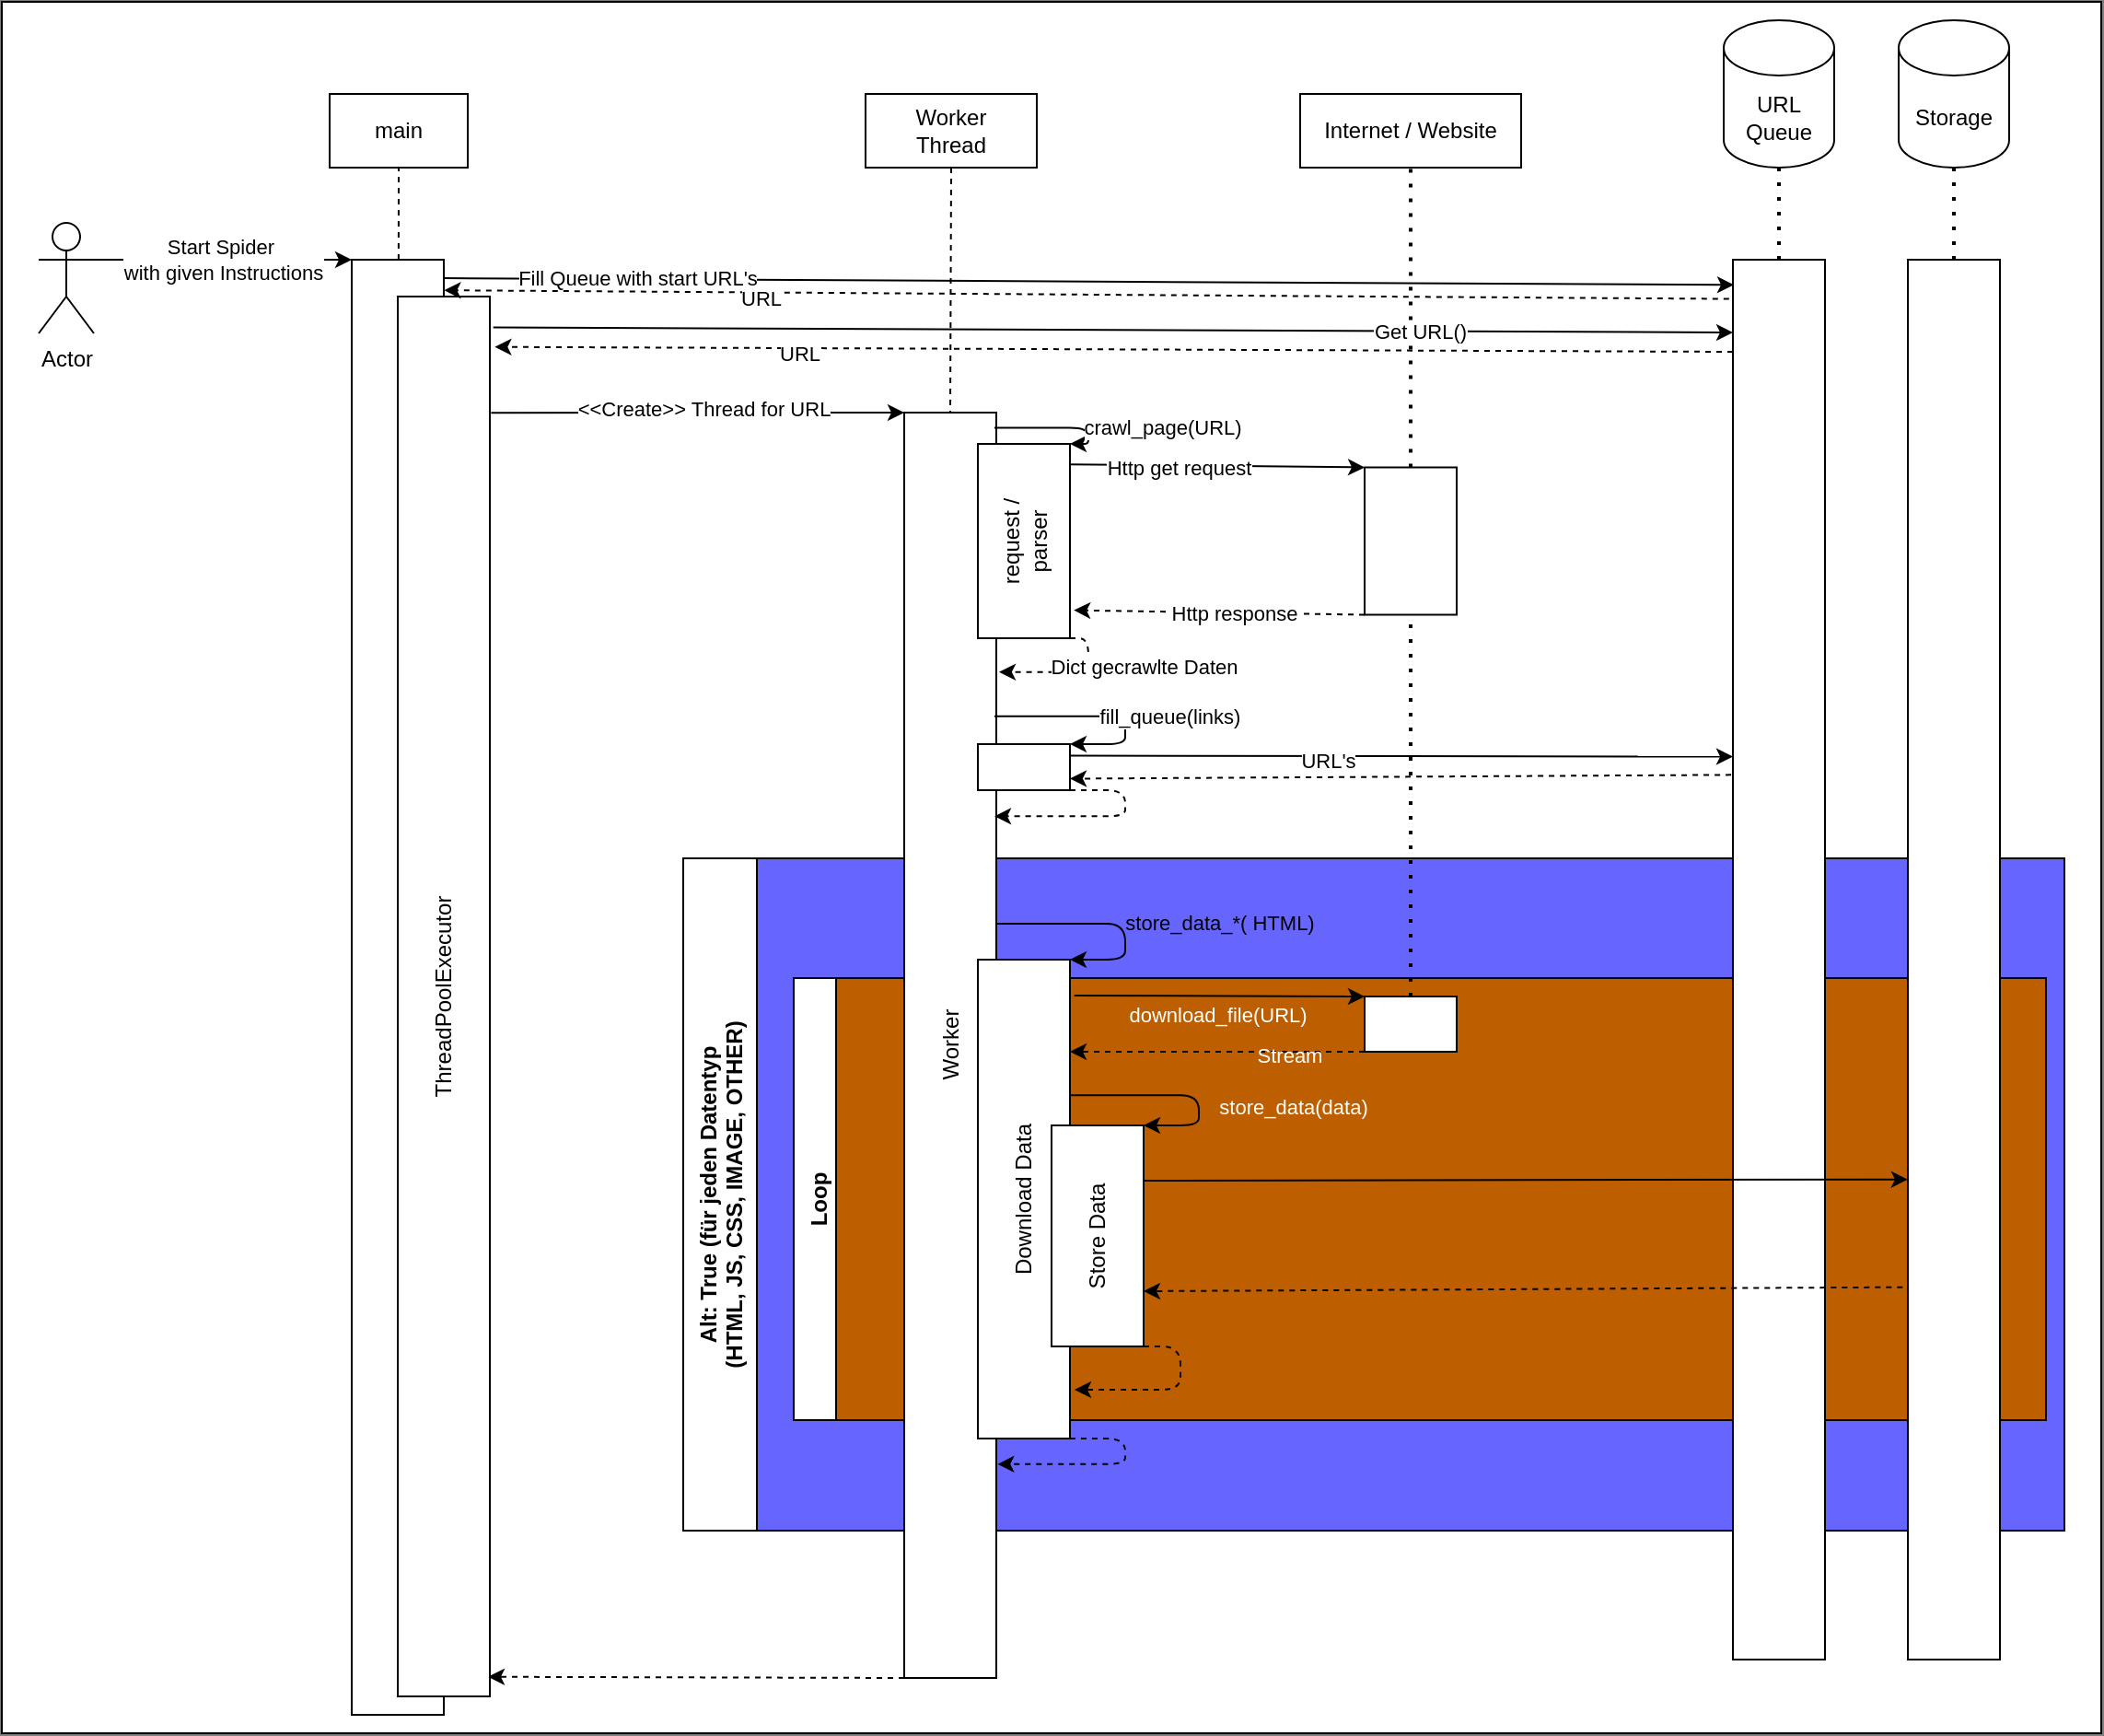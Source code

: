 <mxfile>
    <diagram id="pcJsZtXrdbzjlejqAQah" name="Seite-1">
        <mxGraphModel dx="1690" dy="932" grid="1" gridSize="10" guides="1" tooltips="1" connect="1" arrows="1" fold="1" page="1" pageScale="1" pageWidth="50" pageHeight="50" background="#808080" math="0" shadow="0">
            <root>
                <mxCell id="0"/>
                <mxCell id="1" parent="0"/>
                <mxCell id="36" value="" style="rounded=0;whiteSpace=wrap;html=1;" parent="1" vertex="1">
                    <mxGeometry x="-440" y="-290" width="1140" height="940" as="geometry"/>
                </mxCell>
                <mxCell id="61" value="Alt: True (für jeden Datentyp &#10;(HTML, JS, CSS, IMAGE, OTHER)" style="swimlane;horizontal=0;startSize=40;swimlaneFillColor=#6666FF;verticalAlign=middle;" parent="1" vertex="1">
                    <mxGeometry x="-70" y="175" width="750" height="365" as="geometry"/>
                </mxCell>
                <mxCell id="77" value="Loop" style="swimlane;horizontal=0;labelBackgroundColor=none;gradientColor=none;swimlaneFillColor=#BD5F00;verticalAlign=top;" parent="1" vertex="1">
                    <mxGeometry x="-10" y="240" width="680" height="240" as="geometry"/>
                </mxCell>
                <mxCell id="2" value="Actor" style="shape=umlActor;verticalLabelPosition=bottom;verticalAlign=top;html=1;outlineConnect=0;" parent="1" vertex="1">
                    <mxGeometry x="-420" y="-170" width="30" height="60" as="geometry"/>
                </mxCell>
                <mxCell id="3" value="" style="rounded=0;whiteSpace=wrap;html=1;" parent="1" vertex="1">
                    <mxGeometry x="-250" y="-150" width="50" height="790" as="geometry"/>
                </mxCell>
                <mxCell id="4" value="Worker" style="rounded=0;whiteSpace=wrap;html=1;horizontal=0;" parent="1" vertex="1">
                    <mxGeometry x="50" y="-67" width="50" height="687" as="geometry"/>
                </mxCell>
                <mxCell id="5" value="" style="endArrow=classic;html=1;entryX=0;entryY=0;entryDx=0;entryDy=0;exitX=1.013;exitY=0.083;exitDx=0;exitDy=0;exitPerimeter=0;" parent="1" source="35" target="4" edge="1">
                    <mxGeometry width="50" height="50" relative="1" as="geometry">
                        <mxPoint x="-170" y="-67" as="sourcePoint"/>
                        <mxPoint x="50" y="30" as="targetPoint"/>
                    </mxGeometry>
                </mxCell>
                <mxCell id="6" value="&amp;lt;&amp;lt;Create&amp;gt;&amp;gt; Thread for URL" style="edgeLabel;html=1;align=center;verticalAlign=middle;resizable=0;points=[];" parent="5" vertex="1" connectable="0">
                    <mxGeometry x="-0.626" relative="1" as="geometry">
                        <mxPoint x="73" y="-2" as="offset"/>
                    </mxGeometry>
                </mxCell>
                <mxCell id="7" value="main" style="rounded=0;whiteSpace=wrap;html=1;" parent="1" vertex="1">
                    <mxGeometry x="-262" y="-240" width="75" height="40" as="geometry"/>
                </mxCell>
                <mxCell id="8" value="" style="endArrow=none;dashed=1;html=1;entryX=0.5;entryY=1;entryDx=0;entryDy=0;" parent="1" source="3" target="7" edge="1">
                    <mxGeometry width="50" height="50" relative="1" as="geometry">
                        <mxPoint x="-150" y="-140" as="sourcePoint"/>
                        <mxPoint x="-100" y="-190" as="targetPoint"/>
                    </mxGeometry>
                </mxCell>
                <mxCell id="9" value="Worker&lt;br&gt;Thread" style="rounded=0;whiteSpace=wrap;html=1;" parent="1" vertex="1">
                    <mxGeometry x="29" y="-240" width="93" height="40" as="geometry"/>
                </mxCell>
                <mxCell id="10" value="" style="endArrow=none;dashed=1;html=1;entryX=0.5;entryY=0;entryDx=0;entryDy=0;exitX=0.5;exitY=1;exitDx=0;exitDy=0;" parent="1" source="9" target="4" edge="1">
                    <mxGeometry width="50" height="50" relative="1" as="geometry">
                        <mxPoint x="-50" y="-140" as="sourcePoint"/>
                        <mxPoint y="-190" as="targetPoint"/>
                    </mxGeometry>
                </mxCell>
                <mxCell id="11" value="Start Spider&amp;nbsp;&lt;br&gt;with given Instructions" style="endArrow=classic;html=1;entryX=0;entryY=0;entryDx=0;entryDy=0;exitX=1;exitY=0.333;exitDx=0;exitDy=0;exitPerimeter=0;" parent="1" source="2" target="3" edge="1">
                    <mxGeometry width="50" height="50" relative="1" as="geometry">
                        <mxPoint x="-340" y="-100" as="sourcePoint"/>
                        <mxPoint x="-290" y="-150" as="targetPoint"/>
                    </mxGeometry>
                </mxCell>
                <mxCell id="12" value="Internet / Website" style="rounded=0;whiteSpace=wrap;html=1;" parent="1" vertex="1">
                    <mxGeometry x="265" y="-240" width="120" height="40" as="geometry"/>
                </mxCell>
                <mxCell id="13" value="" style="rounded=0;whiteSpace=wrap;html=1;" parent="1" vertex="1">
                    <mxGeometry x="300" y="-37.25" width="50" height="80" as="geometry"/>
                </mxCell>
                <mxCell id="14" value="" style="endArrow=none;dashed=1;html=1;dashPattern=1 3;strokeWidth=2;entryX=0.5;entryY=1;entryDx=0;entryDy=0;exitX=0.5;exitY=0;exitDx=0;exitDy=0;" parent="1" source="13" target="12" edge="1">
                    <mxGeometry width="50" height="50" relative="1" as="geometry">
                        <mxPoint x="290" y="-130" as="sourcePoint"/>
                        <mxPoint x="340" y="-180" as="targetPoint"/>
                    </mxGeometry>
                </mxCell>
                <mxCell id="15" value="" style="endArrow=classic;html=1;entryX=0;entryY=0;entryDx=0;entryDy=0;exitX=0.983;exitY=0.105;exitDx=0;exitDy=0;exitPerimeter=0;" parent="1" source="37" target="13" edge="1">
                    <mxGeometry width="50" height="50" relative="1" as="geometry">
                        <mxPoint x="100" y="-42" as="sourcePoint"/>
                        <mxPoint x="210" y="-42" as="targetPoint"/>
                    </mxGeometry>
                </mxCell>
                <mxCell id="16" value="Http get request" style="edgeLabel;html=1;align=center;verticalAlign=middle;resizable=0;points=[];" parent="15" vertex="1" connectable="0">
                    <mxGeometry x="-0.254" y="-1" relative="1" as="geometry">
                        <mxPoint as="offset"/>
                    </mxGeometry>
                </mxCell>
                <mxCell id="17" value="Http response" style="endArrow=classic;html=1;exitX=0;exitY=1;exitDx=0;exitDy=0;entryX=1.042;entryY=0.856;entryDx=0;entryDy=0;dashed=1;entryPerimeter=0;" parent="1" source="13" target="37" edge="1">
                    <mxGeometry x="-0.094" width="50" height="50" relative="1" as="geometry">
                        <mxPoint x="180" y="58" as="sourcePoint"/>
                        <mxPoint x="230" y="8" as="targetPoint"/>
                        <mxPoint as="offset"/>
                    </mxGeometry>
                </mxCell>
                <mxCell id="18" value="" style="endArrow=none;dashed=1;html=1;dashPattern=1 3;strokeWidth=2;entryX=0.5;entryY=1;entryDx=0;entryDy=0;exitX=0.5;exitY=0;exitDx=0;exitDy=0;" parent="1" source="19" target="13" edge="1">
                    <mxGeometry width="50" height="50" relative="1" as="geometry">
                        <mxPoint x="325" y="68" as="sourcePoint"/>
                        <mxPoint x="350" y="58" as="targetPoint"/>
                    </mxGeometry>
                </mxCell>
                <mxCell id="19" value="" style="rounded=0;whiteSpace=wrap;html=1;" parent="1" vertex="1">
                    <mxGeometry x="300" y="250" width="50" height="30" as="geometry"/>
                </mxCell>
                <mxCell id="20" value="Download Data" style="rounded=0;whiteSpace=wrap;html=1;horizontal=0;" parent="1" vertex="1">
                    <mxGeometry x="90" y="230" width="50" height="260" as="geometry"/>
                </mxCell>
                <mxCell id="21" value="" style="endArrow=classic;html=1;dashed=1;exitX=0;exitY=1;exitDx=0;exitDy=0;" parent="1" source="19" edge="1">
                    <mxGeometry width="50" height="50" relative="1" as="geometry">
                        <mxPoint x="210" y="128" as="sourcePoint"/>
                        <mxPoint x="140" y="280" as="targetPoint"/>
                    </mxGeometry>
                </mxCell>
                <mxCell id="79" value="&lt;font&gt;Stream&lt;/font&gt;" style="edgeLabel;html=1;align=center;verticalAlign=middle;resizable=0;points=[];labelBackgroundColor=none;fontColor=#FFFFFF;" parent="21" vertex="1" connectable="0">
                    <mxGeometry x="-0.487" y="2" relative="1" as="geometry">
                        <mxPoint as="offset"/>
                    </mxGeometry>
                </mxCell>
                <mxCell id="22" value="download_file(URL)" style="endArrow=classic;html=1;entryX=0;entryY=0;entryDx=0;entryDy=0;exitX=1.047;exitY=0.075;exitDx=0;exitDy=0;exitPerimeter=0;labelBackgroundColor=none;fontColor=#FFFFFF;" parent="1" source="20" target="19" edge="1">
                    <mxGeometry x="-0.015" y="-10" width="50" height="50" relative="1" as="geometry">
                        <mxPoint x="140" y="250" as="sourcePoint"/>
                        <mxPoint x="230" y="78" as="targetPoint"/>
                        <mxPoint as="offset"/>
                    </mxGeometry>
                </mxCell>
                <mxCell id="23" value="URL Queue" style="shape=cylinder3;whiteSpace=wrap;html=1;boundedLbl=1;backgroundOutline=1;size=15;" parent="1" vertex="1">
                    <mxGeometry x="495" y="-280" width="60" height="80" as="geometry"/>
                </mxCell>
                <mxCell id="24" value="" style="endArrow=none;dashed=1;html=1;dashPattern=1 3;strokeWidth=2;entryX=0.5;entryY=1;entryDx=0;entryDy=0;entryPerimeter=0;exitX=0.5;exitY=0;exitDx=0;exitDy=0;" parent="1" source="25" target="23" edge="1">
                    <mxGeometry width="50" height="50" relative="1" as="geometry">
                        <mxPoint x="500" y="-130" as="sourcePoint"/>
                        <mxPoint x="550" y="-180" as="targetPoint"/>
                    </mxGeometry>
                </mxCell>
                <mxCell id="25" value="" style="rounded=0;whiteSpace=wrap;html=1;" parent="1" vertex="1">
                    <mxGeometry x="500" y="-150" width="50" height="760" as="geometry"/>
                </mxCell>
                <mxCell id="26" value="" style="endArrow=classic;html=1;entryX=0.01;entryY=0.018;entryDx=0;entryDy=0;entryPerimeter=0;" parent="1" target="25" edge="1">
                    <mxGeometry width="50" height="50" relative="1" as="geometry">
                        <mxPoint x="-200" y="-140" as="sourcePoint"/>
                        <mxPoint x="500" y="-130" as="targetPoint"/>
                    </mxGeometry>
                </mxCell>
                <mxCell id="27" value="Fill Queue with start URL's" style="edgeLabel;html=1;align=center;verticalAlign=middle;resizable=0;points=[];" parent="26" vertex="1" connectable="0">
                    <mxGeometry x="-0.7" y="1" relative="1" as="geometry">
                        <mxPoint as="offset"/>
                    </mxGeometry>
                </mxCell>
                <mxCell id="28" value="" style="endArrow=classic;html=1;entryX=0;entryY=0.052;entryDx=0;entryDy=0;entryPerimeter=0;exitX=1.037;exitY=0.022;exitDx=0;exitDy=0;exitPerimeter=0;" parent="1" source="35" target="25" edge="1">
                    <mxGeometry width="50" height="50" relative="1" as="geometry">
                        <mxPoint x="-160" y="-121" as="sourcePoint"/>
                        <mxPoint x="200" y="-120" as="targetPoint"/>
                    </mxGeometry>
                </mxCell>
                <mxCell id="29" value="Get URL()" style="edgeLabel;html=1;align=center;verticalAlign=middle;resizable=0;points=[];" parent="28" vertex="1" connectable="0">
                    <mxGeometry x="0.493" relative="1" as="geometry">
                        <mxPoint as="offset"/>
                    </mxGeometry>
                </mxCell>
                <mxCell id="30" value="" style="endArrow=classic;html=1;dashed=1;entryX=1.054;entryY=0.036;entryDx=0;entryDy=0;entryPerimeter=0;" parent="1" edge="1" target="35">
                    <mxGeometry width="50" height="50" relative="1" as="geometry">
                        <mxPoint x="500" y="-100.0" as="sourcePoint"/>
                        <mxPoint x="-170" y="-100" as="targetPoint"/>
                    </mxGeometry>
                </mxCell>
                <mxCell id="31" value="URL" style="edgeLabel;html=1;align=center;verticalAlign=middle;resizable=0;points=[];" parent="30" vertex="1" connectable="0">
                    <mxGeometry x="0.509" y="3" relative="1" as="geometry">
                        <mxPoint as="offset"/>
                    </mxGeometry>
                </mxCell>
                <mxCell id="34" value="" style="endArrow=classic;html=1;exitX=0;exitY=1;exitDx=0;exitDy=0;dashed=1;entryX=0.98;entryY=0.986;entryDx=0;entryDy=0;entryPerimeter=0;" parent="1" source="4" target="35" edge="1">
                    <mxGeometry width="50" height="50" relative="1" as="geometry">
                        <mxPoint x="-90" y="300" as="sourcePoint"/>
                        <mxPoint x="-200" y="270" as="targetPoint"/>
                    </mxGeometry>
                </mxCell>
                <mxCell id="35" value="ThreadPoolExecutor" style="rounded=0;whiteSpace=wrap;html=1;horizontal=0;" parent="1" vertex="1">
                    <mxGeometry x="-225" y="-130" width="50" height="760" as="geometry"/>
                </mxCell>
                <mxCell id="37" value="request /&lt;br&gt;parser" style="rounded=0;whiteSpace=wrap;html=1;horizontal=0;" parent="1" vertex="1">
                    <mxGeometry x="90" y="-50" width="50" height="105.5" as="geometry"/>
                </mxCell>
                <mxCell id="40" value="Dict gecrawlte Daten" style="edgeStyle=elbowEdgeStyle;elbow=horizontal;endArrow=classic;html=1;exitX=1;exitY=1;exitDx=0;exitDy=0;entryX=1.03;entryY=0.205;entryDx=0;entryDy=0;dashed=1;entryPerimeter=0;" parent="1" source="37" target="4" edge="1">
                    <mxGeometry x="-0.361" y="30" width="50" height="50" relative="1" as="geometry">
                        <mxPoint x="200" y="220" as="sourcePoint"/>
                        <mxPoint x="250" y="170" as="targetPoint"/>
                        <Array as="points">
                            <mxPoint x="150" y="70"/>
                        </Array>
                        <mxPoint y="1" as="offset"/>
                    </mxGeometry>
                </mxCell>
                <mxCell id="41" value="" style="edgeStyle=elbowEdgeStyle;elbow=horizontal;endArrow=classic;html=1;exitX=0.98;exitY=0.012;exitDx=0;exitDy=0;entryX=1;entryY=0;entryDx=0;entryDy=0;exitPerimeter=0;" parent="1" source="4" target="37" edge="1">
                    <mxGeometry width="50" height="50" relative="1" as="geometry">
                        <mxPoint x="170" y="40" as="sourcePoint"/>
                        <mxPoint x="220" y="-10" as="targetPoint"/>
                        <Array as="points">
                            <mxPoint x="150" y="-67"/>
                        </Array>
                    </mxGeometry>
                </mxCell>
                <mxCell id="42" value="crawl_page(URL)" style="edgeLabel;html=1;align=center;verticalAlign=middle;resizable=0;points=[];" parent="41" vertex="1" connectable="0">
                    <mxGeometry x="-0.153" y="-1" relative="1" as="geometry">
                        <mxPoint x="61" y="-1" as="offset"/>
                    </mxGeometry>
                </mxCell>
                <mxCell id="43" value="Storage" style="shape=cylinder3;whiteSpace=wrap;html=1;boundedLbl=1;backgroundOutline=1;size=15;" parent="1" vertex="1">
                    <mxGeometry x="590" y="-280" width="60" height="80" as="geometry"/>
                </mxCell>
                <mxCell id="44" value="" style="rounded=0;whiteSpace=wrap;html=1;" parent="1" vertex="1">
                    <mxGeometry x="595" y="-150" width="50" height="760" as="geometry"/>
                </mxCell>
                <mxCell id="45" value="" style="edgeStyle=elbowEdgeStyle;elbow=horizontal;endArrow=classic;html=1;entryX=1;entryY=0;entryDx=0;entryDy=0;exitX=0.997;exitY=0.404;exitDx=0;exitDy=0;exitPerimeter=0;" parent="1" source="4" target="20" edge="1">
                    <mxGeometry width="50" height="50" relative="1" as="geometry">
                        <mxPoint x="120" y="83" as="sourcePoint"/>
                        <mxPoint x="160" y="100" as="targetPoint"/>
                        <Array as="points">
                            <mxPoint x="170" y="83"/>
                        </Array>
                    </mxGeometry>
                </mxCell>
                <mxCell id="46" value="store_data_*( HTML)" style="edgeLabel;html=1;align=center;verticalAlign=middle;resizable=0;points=[];labelBackgroundColor=none;" parent="45" vertex="1" connectable="0">
                    <mxGeometry x="-0.153" y="-1" relative="1" as="geometry">
                        <mxPoint x="70" y="-2" as="offset"/>
                    </mxGeometry>
                </mxCell>
                <mxCell id="47" value="Store Data" style="rounded=0;whiteSpace=wrap;html=1;horizontal=0;" parent="1" vertex="1">
                    <mxGeometry x="130" y="320" width="50" height="120" as="geometry"/>
                </mxCell>
                <mxCell id="48" value="" style="edgeStyle=elbowEdgeStyle;elbow=horizontal;endArrow=classic;html=1;exitX=1;exitY=0.283;exitDx=0;exitDy=0;exitPerimeter=0;entryX=1;entryY=0;entryDx=0;entryDy=0;labelBackgroundColor=none;" parent="1" source="20" target="47" edge="1">
                    <mxGeometry width="50" height="50" relative="1" as="geometry">
                        <mxPoint x="160" y="155" as="sourcePoint"/>
                        <mxPoint x="180" y="170" as="targetPoint"/>
                        <Array as="points">
                            <mxPoint x="210" y="155"/>
                        </Array>
                    </mxGeometry>
                </mxCell>
                <mxCell id="49" value="store_data(data)" style="edgeLabel;html=1;align=center;verticalAlign=middle;resizable=0;points=[];labelBackgroundColor=none;fontColor=#FFFFFF;" parent="48" vertex="1" connectable="0">
                    <mxGeometry x="-0.153" y="-1" relative="1" as="geometry">
                        <mxPoint x="71" y="5" as="offset"/>
                    </mxGeometry>
                </mxCell>
                <mxCell id="62" value="" style="edgeStyle=elbowEdgeStyle;elbow=horizontal;endArrow=classic;html=1;exitX=1;exitY=1;exitDx=0;exitDy=0;entryX=1.05;entryY=0.898;entryDx=0;entryDy=0;entryPerimeter=0;dashed=1;" parent="1" source="47" target="20" edge="1">
                    <mxGeometry width="50" height="50" relative="1" as="geometry">
                        <mxPoint x="149.15" y="184.48" as="sourcePoint"/>
                        <mxPoint x="190" y="195" as="targetPoint"/>
                        <Array as="points">
                            <mxPoint x="200" y="320"/>
                        </Array>
                    </mxGeometry>
                </mxCell>
                <mxCell id="64" value="" style="edgeStyle=elbowEdgeStyle;elbow=horizontal;endArrow=classic;html=1;exitX=1;exitY=1;exitDx=0;exitDy=0;dashed=1;entryX=1.013;entryY=0.831;entryDx=0;entryDy=0;entryPerimeter=0;" parent="1" source="20" target="4" edge="1">
                    <mxGeometry width="50" height="50" relative="1" as="geometry">
                        <mxPoint x="150" y="243.58" as="sourcePoint"/>
                        <mxPoint x="100" y="510" as="targetPoint"/>
                        <Array as="points">
                            <mxPoint x="170" y="504"/>
                        </Array>
                    </mxGeometry>
                </mxCell>
                <mxCell id="67" value="" style="endArrow=classic;html=1;exitX=1;exitY=0.25;exitDx=0;exitDy=0;entryX=-0.001;entryY=0.657;entryDx=0;entryDy=0;entryPerimeter=0;" parent="1" source="47" target="44" edge="1">
                    <mxGeometry width="50" height="50" relative="1" as="geometry">
                        <mxPoint x="250" y="340" as="sourcePoint"/>
                        <mxPoint x="300" y="290" as="targetPoint"/>
                    </mxGeometry>
                </mxCell>
                <mxCell id="69" value="" style="rounded=0;whiteSpace=wrap;html=1;" parent="1" vertex="1">
                    <mxGeometry x="90" y="113" width="50" height="25" as="geometry"/>
                </mxCell>
                <mxCell id="70" value="" style="edgeStyle=elbowEdgeStyle;elbow=horizontal;endArrow=classic;html=1;exitX=0.98;exitY=0.24;exitDx=0;exitDy=0;entryX=1;entryY=0;entryDx=0;entryDy=0;exitPerimeter=0;" parent="1" source="4" target="69" edge="1">
                    <mxGeometry width="50" height="50" relative="1" as="geometry">
                        <mxPoint x="140" y="96.0" as="sourcePoint"/>
                        <mxPoint x="180" y="113" as="targetPoint"/>
                        <Array as="points">
                            <mxPoint x="170" y="100"/>
                        </Array>
                    </mxGeometry>
                </mxCell>
                <mxCell id="71" value="fill_queue(links)" style="edgeLabel;html=1;align=center;verticalAlign=middle;resizable=0;points=[];" parent="70" vertex="1" connectable="0">
                    <mxGeometry x="-0.153" y="-1" relative="1" as="geometry">
                        <mxPoint x="46" y="-1" as="offset"/>
                    </mxGeometry>
                </mxCell>
                <mxCell id="72" value="" style="endArrow=classic;html=1;entryX=0;entryY=0.355;entryDx=0;entryDy=0;entryPerimeter=0;exitX=1;exitY=0.25;exitDx=0;exitDy=0;" parent="1" source="69" target="25" edge="1">
                    <mxGeometry width="50" height="50" relative="1" as="geometry">
                        <mxPoint x="140" y="124" as="sourcePoint"/>
                        <mxPoint x="495.0" y="124.0" as="targetPoint"/>
                    </mxGeometry>
                </mxCell>
                <mxCell id="73" value="URL's" style="edgeLabel;html=1;align=center;verticalAlign=middle;resizable=0;points=[];" parent="72" vertex="1" connectable="0">
                    <mxGeometry x="-0.221" y="-2" relative="1" as="geometry">
                        <mxPoint as="offset"/>
                    </mxGeometry>
                </mxCell>
                <mxCell id="74" value="" style="edgeStyle=elbowEdgeStyle;elbow=horizontal;endArrow=classic;html=1;entryX=0.98;entryY=0.319;entryDx=0;entryDy=0;entryPerimeter=0;dashed=1;" parent="1" target="4" edge="1">
                    <mxGeometry width="50" height="50" relative="1" as="geometry">
                        <mxPoint x="140" y="138" as="sourcePoint"/>
                        <mxPoint x="181" y="153.12" as="targetPoint"/>
                        <Array as="points">
                            <mxPoint x="170" y="140"/>
                        </Array>
                    </mxGeometry>
                </mxCell>
                <mxCell id="76" value="" style="endArrow=none;dashed=1;html=1;dashPattern=1 3;strokeWidth=2;entryX=0.5;entryY=1;entryDx=0;entryDy=0;entryPerimeter=0;exitX=0.5;exitY=0;exitDx=0;exitDy=0;" parent="1" source="44" target="43" edge="1">
                    <mxGeometry width="50" height="50" relative="1" as="geometry">
                        <mxPoint x="535" y="-140" as="sourcePoint"/>
                        <mxPoint x="535" y="-190" as="targetPoint"/>
                    </mxGeometry>
                </mxCell>
                <mxCell id="80" value="" style="endArrow=classic;html=1;exitX=-0.019;exitY=0.368;exitDx=0;exitDy=0;dashed=1;exitPerimeter=0;entryX=1;entryY=0.75;entryDx=0;entryDy=0;" edge="1" parent="1" source="25" target="69">
                    <mxGeometry x="-0.094" width="50" height="50" relative="1" as="geometry">
                        <mxPoint x="310" y="48" as="sourcePoint"/>
                        <mxPoint x="140" y="130" as="targetPoint"/>
                        <mxPoint as="offset"/>
                    </mxGeometry>
                </mxCell>
                <mxCell id="81" value="" style="endArrow=classic;html=1;dashed=1;exitX=-0.042;exitY=0.028;exitDx=0;exitDy=0;exitPerimeter=0;entryX=1.004;entryY=0.021;entryDx=0;entryDy=0;entryPerimeter=0;" edge="1" parent="1" source="25" target="3">
                    <mxGeometry width="50" height="50" relative="1" as="geometry">
                        <mxPoint x="510" y="-90.0" as="sourcePoint"/>
                        <mxPoint x="-160" y="-90.0" as="targetPoint"/>
                    </mxGeometry>
                </mxCell>
                <mxCell id="82" value="URL" style="edgeLabel;html=1;align=center;verticalAlign=middle;resizable=0;points=[];" vertex="1" connectable="0" parent="81">
                    <mxGeometry x="0.509" y="3" relative="1" as="geometry">
                        <mxPoint as="offset"/>
                    </mxGeometry>
                </mxCell>
                <mxCell id="83" value="" style="endArrow=classic;html=1;exitX=-0.057;exitY=0.734;exitDx=0;exitDy=0;dashed=1;entryX=1;entryY=0.75;entryDx=0;entryDy=0;exitPerimeter=0;" edge="1" parent="1" source="44" target="47">
                    <mxGeometry width="50" height="50" relative="1" as="geometry">
                        <mxPoint x="418" y="410.64" as="sourcePoint"/>
                        <mxPoint x="192" y="410.0" as="targetPoint"/>
                    </mxGeometry>
                </mxCell>
            </root>
        </mxGraphModel>
    </diagram>
</mxfile>
